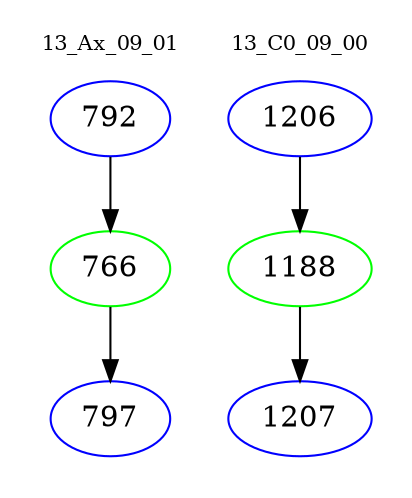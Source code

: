digraph{
subgraph cluster_0 {
color = white
label = "13_Ax_09_01";
fontsize=10;
T0_792 [label="792", color="blue"]
T0_792 -> T0_766 [color="black"]
T0_766 [label="766", color="green"]
T0_766 -> T0_797 [color="black"]
T0_797 [label="797", color="blue"]
}
subgraph cluster_1 {
color = white
label = "13_C0_09_00";
fontsize=10;
T1_1206 [label="1206", color="blue"]
T1_1206 -> T1_1188 [color="black"]
T1_1188 [label="1188", color="green"]
T1_1188 -> T1_1207 [color="black"]
T1_1207 [label="1207", color="blue"]
}
}
